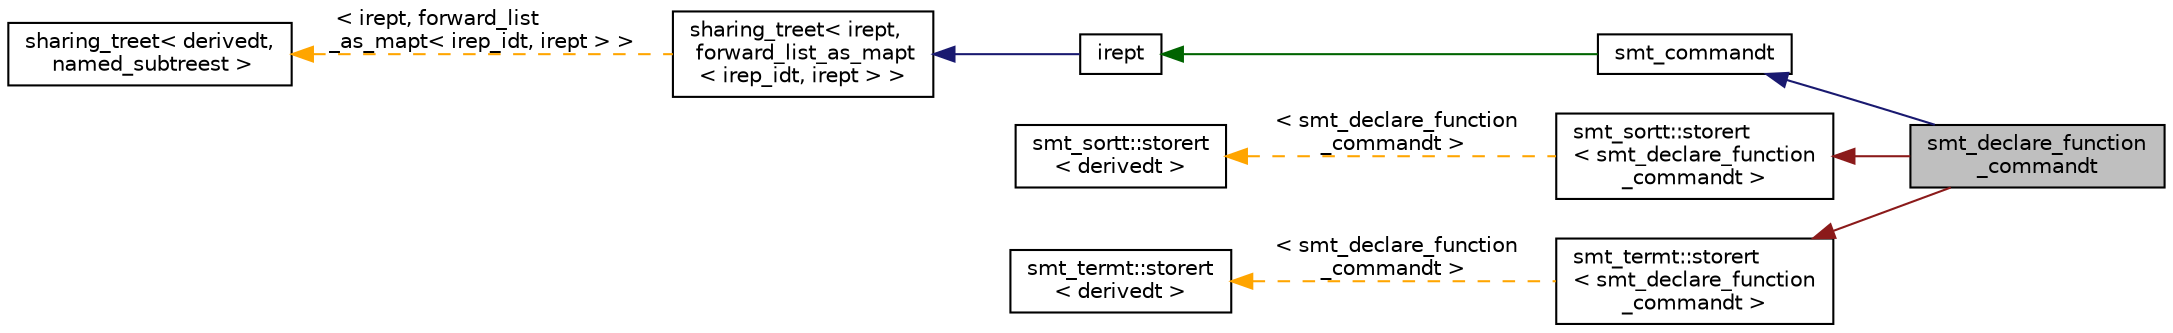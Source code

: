 digraph "smt_declare_function_commandt"
{
 // LATEX_PDF_SIZE
  bgcolor="transparent";
  edge [fontname="Helvetica",fontsize="10",labelfontname="Helvetica",labelfontsize="10"];
  node [fontname="Helvetica",fontsize="10",shape=record];
  rankdir="LR";
  Node1 [label="smt_declare_function\l_commandt",height=0.2,width=0.4,color="black", fillcolor="grey75", style="filled", fontcolor="black",tooltip=" "];
  Node2 -> Node1 [dir="back",color="midnightblue",fontsize="10",style="solid",fontname="Helvetica"];
  Node2 [label="smt_commandt",height=0.2,width=0.4,color="black",URL="$classsmt__commandt.html",tooltip=" "];
  Node3 -> Node2 [dir="back",color="darkgreen",fontsize="10",style="solid",fontname="Helvetica"];
  Node3 [label="irept",height=0.2,width=0.4,color="black",URL="$classirept.html",tooltip="There are a large number of kinds of tree structured or tree-like data in CPROVER."];
  Node4 -> Node3 [dir="back",color="midnightblue",fontsize="10",style="solid",fontname="Helvetica"];
  Node4 [label="sharing_treet\< irept,\l forward_list_as_mapt\l\< irep_idt, irept \> \>",height=0.2,width=0.4,color="black",URL="$classsharing__treet.html",tooltip=" "];
  Node5 -> Node4 [dir="back",color="orange",fontsize="10",style="dashed",label=" \< irept, forward_list\l_as_mapt\< irep_idt, irept \> \>" ,fontname="Helvetica"];
  Node5 [label="sharing_treet\< derivedt,\l named_subtreest \>",height=0.2,width=0.4,color="black",URL="$classsharing__treet.html",tooltip="Base class for tree-like data structures with sharing."];
  Node6 -> Node1 [dir="back",color="firebrick4",fontsize="10",style="solid",fontname="Helvetica"];
  Node6 [label="smt_sortt::storert\l\< smt_declare_function\l_commandt \>",height=0.2,width=0.4,color="black",URL="$classsmt__sortt_1_1storert.html",tooltip=" "];
  Node7 -> Node6 [dir="back",color="orange",fontsize="10",style="dashed",label=" \< smt_declare_function\l_commandt \>" ,fontname="Helvetica"];
  Node7 [label="smt_sortt::storert\l\< derivedt \>",height=0.2,width=0.4,color="black",URL="$classsmt__sortt_1_1storert.html",tooltip="Class for adding the ability to up and down cast smt_sortt to and from irept."];
  Node8 -> Node1 [dir="back",color="firebrick4",fontsize="10",style="solid",fontname="Helvetica"];
  Node8 [label="smt_termt::storert\l\< smt_declare_function\l_commandt \>",height=0.2,width=0.4,color="black",URL="$classsmt__termt_1_1storert.html",tooltip=" "];
  Node9 -> Node8 [dir="back",color="orange",fontsize="10",style="dashed",label=" \< smt_declare_function\l_commandt \>" ,fontname="Helvetica"];
  Node9 [label="smt_termt::storert\l\< derivedt \>",height=0.2,width=0.4,color="black",URL="$classsmt__termt_1_1storert.html",tooltip="Class for adding the ability to up and down cast smt_termt to and from irept."];
}
